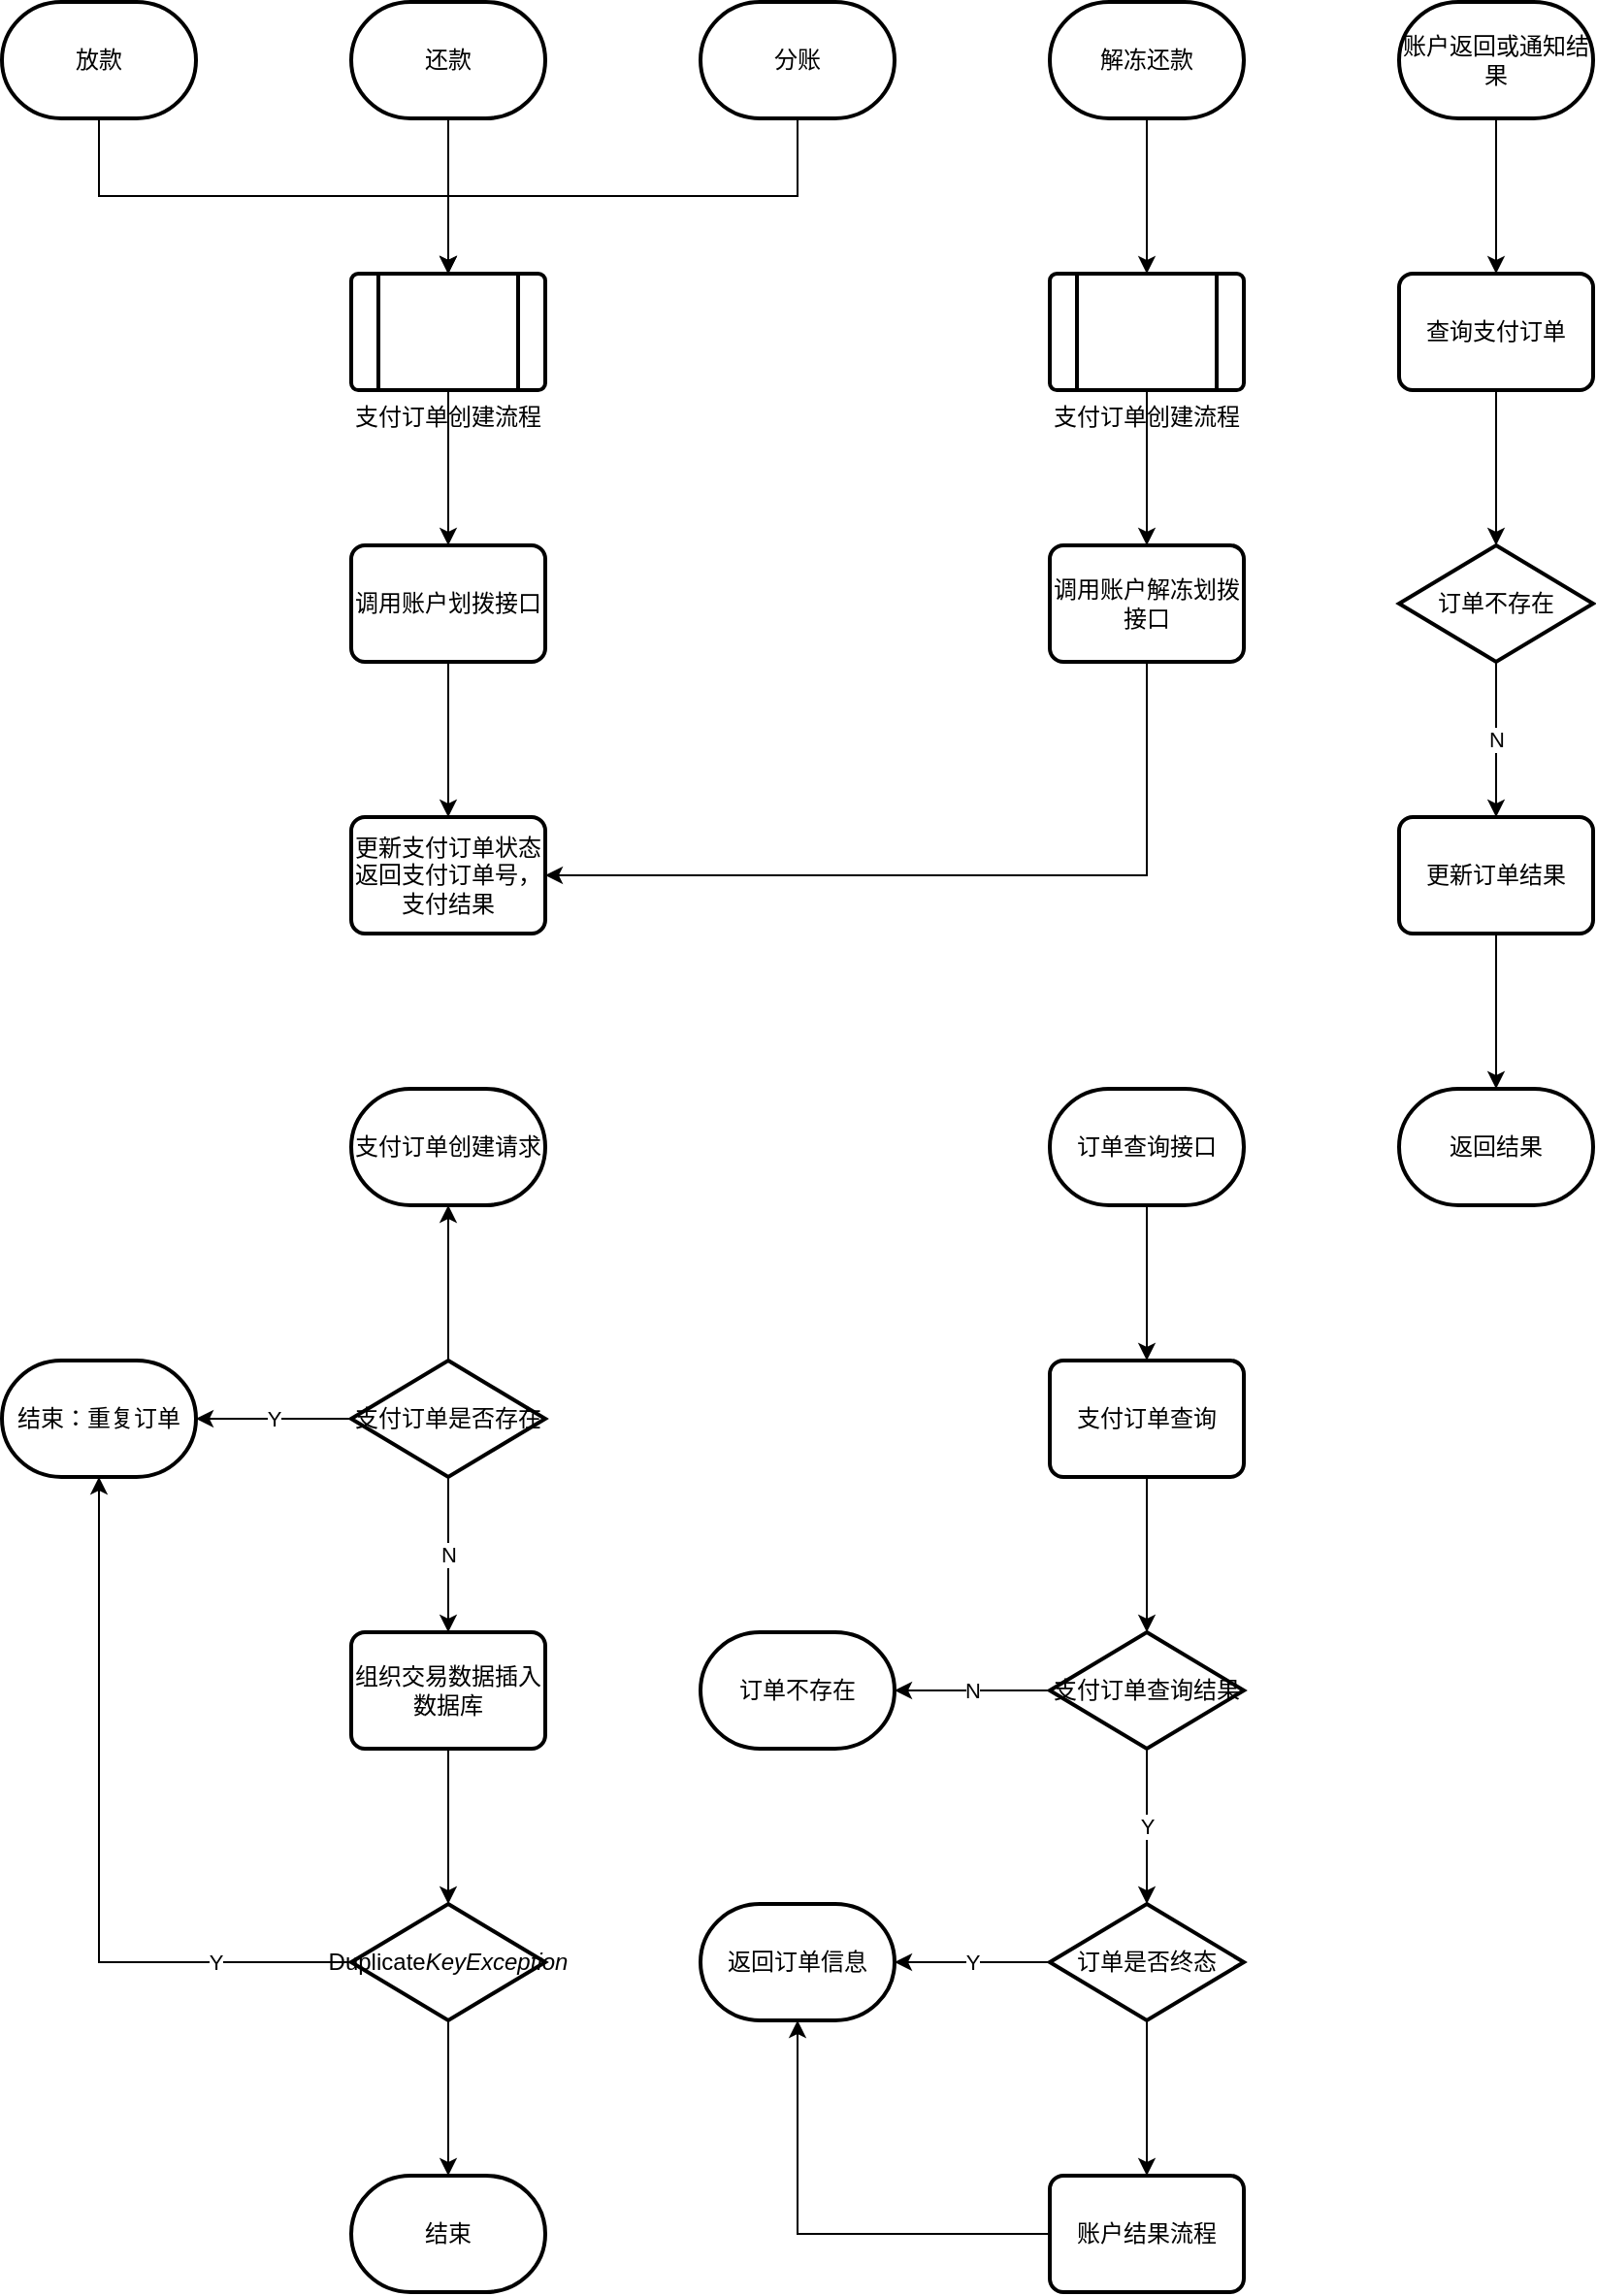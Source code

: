 <mxfile version="10.6.3" type="github"><diagram id="NWJcT1QCW1dGEFIDILSk" name="第 1 页"><mxGraphModel dx="1398" dy="683" grid="1" gridSize="10" guides="1" tooltips="1" connect="1" arrows="1" fold="1" page="1" pageScale="1" pageWidth="1100" pageHeight="850" math="0" shadow="0"><root><mxCell id="0"/><mxCell id="1" parent="0"/><mxCell id="Udy7956C5ADxA2FnRkIs-68" style="edgeStyle=orthogonalEdgeStyle;rounded=0;orthogonalLoop=1;jettySize=auto;html=1;" edge="1" parent="1" source="Udy7956C5ADxA2FnRkIs-1" target="Udy7956C5ADxA2FnRkIs-67"><mxGeometry relative="1" as="geometry"/></mxCell><mxCell id="Udy7956C5ADxA2FnRkIs-1" value="还款" style="strokeWidth=2;html=1;shape=mxgraph.flowchart.terminator;whiteSpace=wrap;fontFamily=Helvetica;fontSize=12;fontColor=#000000;align=center;strokeColor=#000000;fillColor=#ffffff;" vertex="1" parent="1"><mxGeometry x="310" y="40" width="100" height="60" as="geometry"/></mxCell><mxCell id="Udy7956C5ADxA2FnRkIs-39" value="" style="edgeStyle=orthogonalEdgeStyle;rounded=0;orthogonalLoop=1;jettySize=auto;html=1;" edge="1" parent="1" source="Udy7956C5ADxA2FnRkIs-32" target="Udy7956C5ADxA2FnRkIs-38"><mxGeometry relative="1" as="geometry"/></mxCell><mxCell id="Udy7956C5ADxA2FnRkIs-32" value="调用账户划拨接口" style="rounded=1;whiteSpace=wrap;html=1;absoluteArcSize=1;arcSize=14;strokeWidth=2;fontFamily=Helvetica;fontSize=12;fontColor=#000000;align=center;strokeColor=#000000;fillColor=#ffffff;" vertex="1" parent="1"><mxGeometry x="310" y="320" width="100" height="60" as="geometry"/></mxCell><mxCell id="Udy7956C5ADxA2FnRkIs-38" value="&lt;div&gt;更新支付订单状态&lt;/div&gt;&lt;div&gt;返回支付订单号，支付结果&lt;br&gt;&lt;/div&gt;" style="rounded=1;whiteSpace=wrap;html=1;absoluteArcSize=1;arcSize=14;strokeWidth=2;fontFamily=Helvetica;fontSize=12;fontColor=#000000;align=center;strokeColor=#000000;fillColor=#ffffff;" vertex="1" parent="1"><mxGeometry x="310" y="460" width="100" height="60" as="geometry"/></mxCell><mxCell id="Udy7956C5ADxA2FnRkIs-69" style="edgeStyle=orthogonalEdgeStyle;rounded=0;orthogonalLoop=1;jettySize=auto;html=1;" edge="1" parent="1" source="Udy7956C5ADxA2FnRkIs-4"><mxGeometry relative="1" as="geometry"><mxPoint x="360" y="180" as="targetPoint"/><Array as="points"><mxPoint x="180" y="140"/><mxPoint x="360" y="140"/></Array></mxGeometry></mxCell><mxCell id="Udy7956C5ADxA2FnRkIs-4" value="放款" style="strokeWidth=2;html=1;shape=mxgraph.flowchart.terminator;whiteSpace=wrap;fontFamily=Helvetica;fontSize=12;fontColor=#000000;align=center;strokeColor=#000000;fillColor=#ffffff;" vertex="1" parent="1"><mxGeometry x="130" y="40" width="100" height="60" as="geometry"/></mxCell><mxCell id="Udy7956C5ADxA2FnRkIs-70" style="edgeStyle=orthogonalEdgeStyle;rounded=0;orthogonalLoop=1;jettySize=auto;html=1;entryX=0.5;entryY=0;entryDx=0;entryDy=0;" edge="1" parent="1" source="Udy7956C5ADxA2FnRkIs-2" target="Udy7956C5ADxA2FnRkIs-67"><mxGeometry relative="1" as="geometry"><Array as="points"><mxPoint x="540" y="140"/><mxPoint x="360" y="140"/></Array></mxGeometry></mxCell><mxCell id="Udy7956C5ADxA2FnRkIs-2" value="分账" style="strokeWidth=2;html=1;shape=mxgraph.flowchart.terminator;whiteSpace=wrap;fontFamily=Helvetica;fontSize=12;fontColor=#000000;align=center;strokeColor=#000000;fillColor=#ffffff;" vertex="1" parent="1"><mxGeometry x="490" y="40" width="100" height="60" as="geometry"/></mxCell><mxCell id="Udy7956C5ADxA2FnRkIs-78" value="" style="edgeStyle=orthogonalEdgeStyle;rounded=0;orthogonalLoop=1;jettySize=auto;html=1;" edge="1" parent="1" source="Udy7956C5ADxA2FnRkIs-50" target="Udy7956C5ADxA2FnRkIs-77"><mxGeometry relative="1" as="geometry"/></mxCell><mxCell id="Udy7956C5ADxA2FnRkIs-50" value="解冻还款" style="strokeWidth=2;html=1;shape=mxgraph.flowchart.terminator;whiteSpace=wrap;fontFamily=Helvetica;fontSize=12;fontColor=#000000;align=center;strokeColor=#000000;fillColor=#ffffff;" vertex="1" parent="1"><mxGeometry x="670" y="40" width="100" height="60" as="geometry"/></mxCell><mxCell id="Udy7956C5ADxA2FnRkIs-55" value="" style="edgeStyle=orthogonalEdgeStyle;rounded=0;orthogonalLoop=1;jettySize=auto;html=1;" edge="1" parent="1" source="Udy7956C5ADxA2FnRkIs-53" target="Udy7956C5ADxA2FnRkIs-40"><mxGeometry relative="1" as="geometry"/></mxCell><mxCell id="Udy7956C5ADxA2FnRkIs-53" value="账户返回或通知结果" style="strokeWidth=2;html=1;shape=mxgraph.flowchart.terminator;whiteSpace=wrap;fontFamily=Helvetica;fontSize=12;fontColor=#000000;align=center;strokeColor=#000000;fillColor=#ffffff;" vertex="1" parent="1"><mxGeometry x="850" y="40" width="100" height="60" as="geometry"/></mxCell><mxCell id="Udy7956C5ADxA2FnRkIs-43" value="" style="edgeStyle=orthogonalEdgeStyle;rounded=0;orthogonalLoop=1;jettySize=auto;html=1;" edge="1" parent="1" source="Udy7956C5ADxA2FnRkIs-40" target="Udy7956C5ADxA2FnRkIs-42"><mxGeometry relative="1" as="geometry"/></mxCell><mxCell id="Udy7956C5ADxA2FnRkIs-40" value="查询支付订单" style="rounded=1;whiteSpace=wrap;html=1;absoluteArcSize=1;arcSize=14;strokeWidth=2;fontFamily=Helvetica;fontSize=12;fontColor=#000000;align=center;strokeColor=#000000;fillColor=#ffffff;" vertex="1" parent="1"><mxGeometry x="850" y="180" width="100" height="60" as="geometry"/></mxCell><mxCell id="Udy7956C5ADxA2FnRkIs-45" value="N" style="edgeStyle=orthogonalEdgeStyle;rounded=0;orthogonalLoop=1;jettySize=auto;html=1;" edge="1" parent="1" source="Udy7956C5ADxA2FnRkIs-42" target="Udy7956C5ADxA2FnRkIs-44"><mxGeometry relative="1" as="geometry"/></mxCell><mxCell id="Udy7956C5ADxA2FnRkIs-42" value="订单不存在" style="strokeWidth=2;html=1;shape=mxgraph.flowchart.decision;whiteSpace=wrap;fontFamily=Helvetica;fontSize=12;fontColor=#000000;align=center;strokeColor=#000000;fillColor=#ffffff;" vertex="1" parent="1"><mxGeometry x="850" y="320" width="100" height="60" as="geometry"/></mxCell><mxCell id="Udy7956C5ADxA2FnRkIs-109" value="" style="edgeStyle=orthogonalEdgeStyle;rounded=0;orthogonalLoop=1;jettySize=auto;html=1;" edge="1" parent="1" source="Udy7956C5ADxA2FnRkIs-44" target="Udy7956C5ADxA2FnRkIs-108"><mxGeometry relative="1" as="geometry"/></mxCell><mxCell id="Udy7956C5ADxA2FnRkIs-44" value="更新订单结果" style="rounded=1;whiteSpace=wrap;html=1;absoluteArcSize=1;arcSize=14;strokeWidth=2;fontFamily=Helvetica;fontSize=12;fontColor=#000000;align=center;strokeColor=#000000;fillColor=#ffffff;" vertex="1" parent="1"><mxGeometry x="850" y="460" width="100" height="60" as="geometry"/></mxCell><mxCell id="Udy7956C5ADxA2FnRkIs-108" value="返回结果" style="strokeWidth=2;html=1;shape=mxgraph.flowchart.terminator;whiteSpace=wrap;fontFamily=Helvetica;fontSize=12;fontColor=#000000;align=center;strokeColor=#000000;fillColor=#ffffff;" vertex="1" parent="1"><mxGeometry x="850" y="600" width="100" height="60" as="geometry"/></mxCell><mxCell id="Udy7956C5ADxA2FnRkIs-58" value="N" style="edgeStyle=none;rounded=0;orthogonalLoop=1;jettySize=auto;html=1;" edge="1" parent="1" source="Udy7956C5ADxA2FnRkIs-60" target="Udy7956C5ADxA2FnRkIs-63"><mxGeometry relative="1" as="geometry"/></mxCell><mxCell id="Udy7956C5ADxA2FnRkIs-59" value="Y" style="edgeStyle=none;rounded=0;orthogonalLoop=1;jettySize=auto;html=1;" edge="1" parent="1" source="Udy7956C5ADxA2FnRkIs-60" target="Udy7956C5ADxA2FnRkIs-61"><mxGeometry relative="1" as="geometry"/></mxCell><mxCell id="Udy7956C5ADxA2FnRkIs-74" value="" style="edgeStyle=orthogonalEdgeStyle;rounded=0;orthogonalLoop=1;jettySize=auto;html=1;" edge="1" parent="1" source="Udy7956C5ADxA2FnRkIs-60" target="Udy7956C5ADxA2FnRkIs-73"><mxGeometry relative="1" as="geometry"/></mxCell><mxCell id="Udy7956C5ADxA2FnRkIs-60" value="支付订单是否存在" style="strokeWidth=2;html=1;shape=mxgraph.flowchart.decision;whiteSpace=wrap;fontFamily=Helvetica;fontSize=12;fontColor=#000000;align=center;strokeColor=#000000;fillColor=#ffffff;" vertex="1" parent="1"><mxGeometry x="310" y="740" width="100" height="60" as="geometry"/></mxCell><mxCell id="Udy7956C5ADxA2FnRkIs-73" value="支付订单创建请求" style="strokeWidth=2;html=1;shape=mxgraph.flowchart.terminator;whiteSpace=wrap;fontFamily=Helvetica;fontSize=12;fontColor=#000000;align=center;strokeColor=#000000;fillColor=#ffffff;" vertex="1" parent="1"><mxGeometry x="310" y="600" width="100" height="60" as="geometry"/></mxCell><mxCell id="Udy7956C5ADxA2FnRkIs-84" value="" style="edgeStyle=orthogonalEdgeStyle;rounded=0;orthogonalLoop=1;jettySize=auto;html=1;" edge="1" parent="1" source="Udy7956C5ADxA2FnRkIs-82" target="Udy7956C5ADxA2FnRkIs-83"><mxGeometry relative="1" as="geometry"/></mxCell><mxCell id="Udy7956C5ADxA2FnRkIs-82" value="订单查询接口" style="strokeWidth=2;html=1;shape=mxgraph.flowchart.terminator;whiteSpace=wrap;fontFamily=Helvetica;fontSize=12;fontColor=#000000;align=center;strokeColor=#000000;fillColor=#ffffff;" vertex="1" parent="1"><mxGeometry x="670" y="600" width="100" height="60" as="geometry"/></mxCell><mxCell id="Udy7956C5ADxA2FnRkIs-86" value="" style="edgeStyle=orthogonalEdgeStyle;rounded=0;orthogonalLoop=1;jettySize=auto;html=1;" edge="1" parent="1" source="Udy7956C5ADxA2FnRkIs-83" target="Udy7956C5ADxA2FnRkIs-85"><mxGeometry relative="1" as="geometry"/></mxCell><mxCell id="Udy7956C5ADxA2FnRkIs-83" value="支付订单查询" style="rounded=1;whiteSpace=wrap;html=1;absoluteArcSize=1;arcSize=14;strokeWidth=2;fontFamily=Helvetica;fontSize=12;fontColor=#000000;align=center;strokeColor=#000000;fillColor=#ffffff;" vertex="1" parent="1"><mxGeometry x="670" y="740" width="100" height="60" as="geometry"/></mxCell><mxCell id="Udy7956C5ADxA2FnRkIs-92" value="N" style="edgeStyle=orthogonalEdgeStyle;rounded=0;orthogonalLoop=1;jettySize=auto;html=1;" edge="1" parent="1" source="Udy7956C5ADxA2FnRkIs-85" target="Udy7956C5ADxA2FnRkIs-91"><mxGeometry relative="1" as="geometry"/></mxCell><mxCell id="Udy7956C5ADxA2FnRkIs-100" value="Y" style="edgeStyle=orthogonalEdgeStyle;rounded=0;orthogonalLoop=1;jettySize=auto;html=1;" edge="1" parent="1" source="Udy7956C5ADxA2FnRkIs-85" target="Udy7956C5ADxA2FnRkIs-99"><mxGeometry relative="1" as="geometry"/></mxCell><mxCell id="Udy7956C5ADxA2FnRkIs-85" value="支付订单查询结果" style="strokeWidth=2;html=1;shape=mxgraph.flowchart.decision;whiteSpace=wrap;fontFamily=Helvetica;fontSize=12;fontColor=#000000;align=center;strokeColor=#000000;fillColor=#ffffff;" vertex="1" parent="1"><mxGeometry x="670" y="880" width="100" height="60" as="geometry"/></mxCell><mxCell id="Udy7956C5ADxA2FnRkIs-102" value="Y" style="edgeStyle=orthogonalEdgeStyle;rounded=0;orthogonalLoop=1;jettySize=auto;html=1;" edge="1" parent="1" source="Udy7956C5ADxA2FnRkIs-99" target="Udy7956C5ADxA2FnRkIs-101"><mxGeometry relative="1" as="geometry"/></mxCell><mxCell id="Udy7956C5ADxA2FnRkIs-104" value="" style="edgeStyle=orthogonalEdgeStyle;rounded=0;orthogonalLoop=1;jettySize=auto;html=1;" edge="1" parent="1" source="Udy7956C5ADxA2FnRkIs-99" target="Udy7956C5ADxA2FnRkIs-103"><mxGeometry relative="1" as="geometry"/></mxCell><mxCell id="Udy7956C5ADxA2FnRkIs-99" value="订单是否终态" style="strokeWidth=2;html=1;shape=mxgraph.flowchart.decision;whiteSpace=wrap;fontFamily=Helvetica;fontSize=12;fontColor=#000000;align=center;strokeColor=#000000;fillColor=#ffffff;" vertex="1" parent="1"><mxGeometry x="670" y="1020" width="100" height="60" as="geometry"/></mxCell><mxCell id="Udy7956C5ADxA2FnRkIs-107" style="edgeStyle=orthogonalEdgeStyle;rounded=0;orthogonalLoop=1;jettySize=auto;html=1;entryX=0.5;entryY=1;entryDx=0;entryDy=0;entryPerimeter=0;" edge="1" parent="1" source="Udy7956C5ADxA2FnRkIs-103" target="Udy7956C5ADxA2FnRkIs-101"><mxGeometry relative="1" as="geometry"/></mxCell><mxCell id="Udy7956C5ADxA2FnRkIs-103" value="账户结果流程" style="rounded=1;whiteSpace=wrap;html=1;absoluteArcSize=1;arcSize=14;strokeWidth=2;fontFamily=Helvetica;fontSize=12;fontColor=#000000;align=center;strokeColor=#000000;fillColor=#ffffff;" vertex="1" parent="1"><mxGeometry x="670" y="1160" width="100" height="60" as="geometry"/></mxCell><mxCell id="Udy7956C5ADxA2FnRkIs-101" value="返回订单信息" style="strokeWidth=2;html=1;shape=mxgraph.flowchart.terminator;whiteSpace=wrap;fontFamily=Helvetica;fontSize=12;fontColor=#000000;align=center;strokeColor=#000000;fillColor=#ffffff;" vertex="1" parent="1"><mxGeometry x="490" y="1020" width="100" height="60" as="geometry"/></mxCell><mxCell id="Udy7956C5ADxA2FnRkIs-91" value="订单不存在" style="strokeWidth=2;html=1;shape=mxgraph.flowchart.terminator;whiteSpace=wrap;fontFamily=Helvetica;fontSize=12;fontColor=#000000;align=center;strokeColor=#000000;fillColor=#ffffff;" vertex="1" parent="1"><mxGeometry x="490" y="880" width="100" height="60" as="geometry"/></mxCell><mxCell id="Udy7956C5ADxA2FnRkIs-61" value="结束：重复订单" style="strokeWidth=2;html=1;shape=mxgraph.flowchart.terminator;whiteSpace=wrap;fontFamily=Helvetica;fontSize=12;fontColor=#000000;align=center;strokeColor=#000000;fillColor=#ffffff;" vertex="1" parent="1"><mxGeometry x="130" y="740" width="100" height="60" as="geometry"/></mxCell><mxCell id="Udy7956C5ADxA2FnRkIs-62" value="" style="edgeStyle=orthogonalEdgeStyle;rounded=0;orthogonalLoop=1;jettySize=auto;html=1;" edge="1" parent="1" source="Udy7956C5ADxA2FnRkIs-63" target="Udy7956C5ADxA2FnRkIs-65"><mxGeometry relative="1" as="geometry"/></mxCell><mxCell id="Udy7956C5ADxA2FnRkIs-63" value="组织交易数据插入数据库" style="rounded=1;whiteSpace=wrap;html=1;absoluteArcSize=1;arcSize=14;strokeWidth=2;fontFamily=Helvetica;fontSize=12;fontColor=#000000;align=center;strokeColor=#000000;fillColor=#ffffff;" vertex="1" parent="1"><mxGeometry x="310" y="880" width="100" height="60" as="geometry"/></mxCell><mxCell id="Udy7956C5ADxA2FnRkIs-64" value="Y" style="edgeStyle=orthogonalEdgeStyle;rounded=0;orthogonalLoop=1;jettySize=auto;html=1;" edge="1" parent="1" source="Udy7956C5ADxA2FnRkIs-65" target="Udy7956C5ADxA2FnRkIs-61"><mxGeometry x="-0.632" relative="1" as="geometry"><mxPoint as="offset"/></mxGeometry></mxCell><mxCell id="Udy7956C5ADxA2FnRkIs-76" value="" style="edgeStyle=orthogonalEdgeStyle;rounded=0;orthogonalLoop=1;jettySize=auto;html=1;" edge="1" parent="1" source="Udy7956C5ADxA2FnRkIs-65" target="Udy7956C5ADxA2FnRkIs-75"><mxGeometry relative="1" as="geometry"/></mxCell><mxCell id="Udy7956C5ADxA2FnRkIs-65" value="Duplicate&lt;em&gt;KeyException&lt;/em&gt;" style="strokeWidth=2;html=1;shape=mxgraph.flowchart.decision;whiteSpace=wrap;fontFamily=Helvetica;fontSize=12;fontColor=#000000;align=center;strokeColor=#000000;fillColor=#ffffff;" vertex="1" parent="1"><mxGeometry x="310" y="1020" width="100" height="60" as="geometry"/></mxCell><mxCell id="Udy7956C5ADxA2FnRkIs-75" value="结束" style="strokeWidth=2;html=1;shape=mxgraph.flowchart.terminator;whiteSpace=wrap;fontFamily=Helvetica;fontSize=12;fontColor=#000000;align=center;strokeColor=#000000;fillColor=#ffffff;" vertex="1" parent="1"><mxGeometry x="310" y="1160" width="100" height="60" as="geometry"/></mxCell><mxCell id="Udy7956C5ADxA2FnRkIs-72" value="" style="edgeStyle=orthogonalEdgeStyle;rounded=0;orthogonalLoop=1;jettySize=auto;html=1;" edge="1" parent="1" source="Udy7956C5ADxA2FnRkIs-67" target="Udy7956C5ADxA2FnRkIs-32"><mxGeometry relative="1" as="geometry"/></mxCell><mxCell id="Udy7956C5ADxA2FnRkIs-67" value="支付订单创建流程" style="verticalLabelPosition=bottom;verticalAlign=top;html=1;strokeWidth=2;shape=process;whiteSpace=wrap;rounded=1;size=0.14;arcSize=6;" vertex="1" parent="1"><mxGeometry x="310" y="180" width="100" height="60" as="geometry"/></mxCell><mxCell id="Udy7956C5ADxA2FnRkIs-80" value="" style="edgeStyle=orthogonalEdgeStyle;rounded=0;orthogonalLoop=1;jettySize=auto;html=1;" edge="1" parent="1" source="Udy7956C5ADxA2FnRkIs-77" target="Udy7956C5ADxA2FnRkIs-79"><mxGeometry relative="1" as="geometry"/></mxCell><mxCell id="Udy7956C5ADxA2FnRkIs-77" value="支付订单创建流程" style="verticalLabelPosition=bottom;verticalAlign=top;html=1;strokeWidth=2;shape=process;whiteSpace=wrap;rounded=1;size=0.14;arcSize=6;" vertex="1" parent="1"><mxGeometry x="670" y="180" width="100" height="60" as="geometry"/></mxCell><mxCell id="Udy7956C5ADxA2FnRkIs-81" style="edgeStyle=orthogonalEdgeStyle;rounded=0;orthogonalLoop=1;jettySize=auto;html=1;entryX=1;entryY=0.5;entryDx=0;entryDy=0;exitX=0.5;exitY=1;exitDx=0;exitDy=0;" edge="1" parent="1" source="Udy7956C5ADxA2FnRkIs-79" target="Udy7956C5ADxA2FnRkIs-38"><mxGeometry relative="1" as="geometry"><Array as="points"><mxPoint x="720" y="490"/></Array></mxGeometry></mxCell><mxCell id="Udy7956C5ADxA2FnRkIs-79" value="调用账户解冻划拨接口" style="rounded=1;whiteSpace=wrap;html=1;absoluteArcSize=1;arcSize=14;strokeWidth=2;fontFamily=Helvetica;fontSize=12;fontColor=#000000;align=center;strokeColor=#000000;fillColor=#ffffff;" vertex="1" parent="1"><mxGeometry x="670" y="320" width="100" height="60" as="geometry"/></mxCell></root></mxGraphModel></diagram></mxfile>